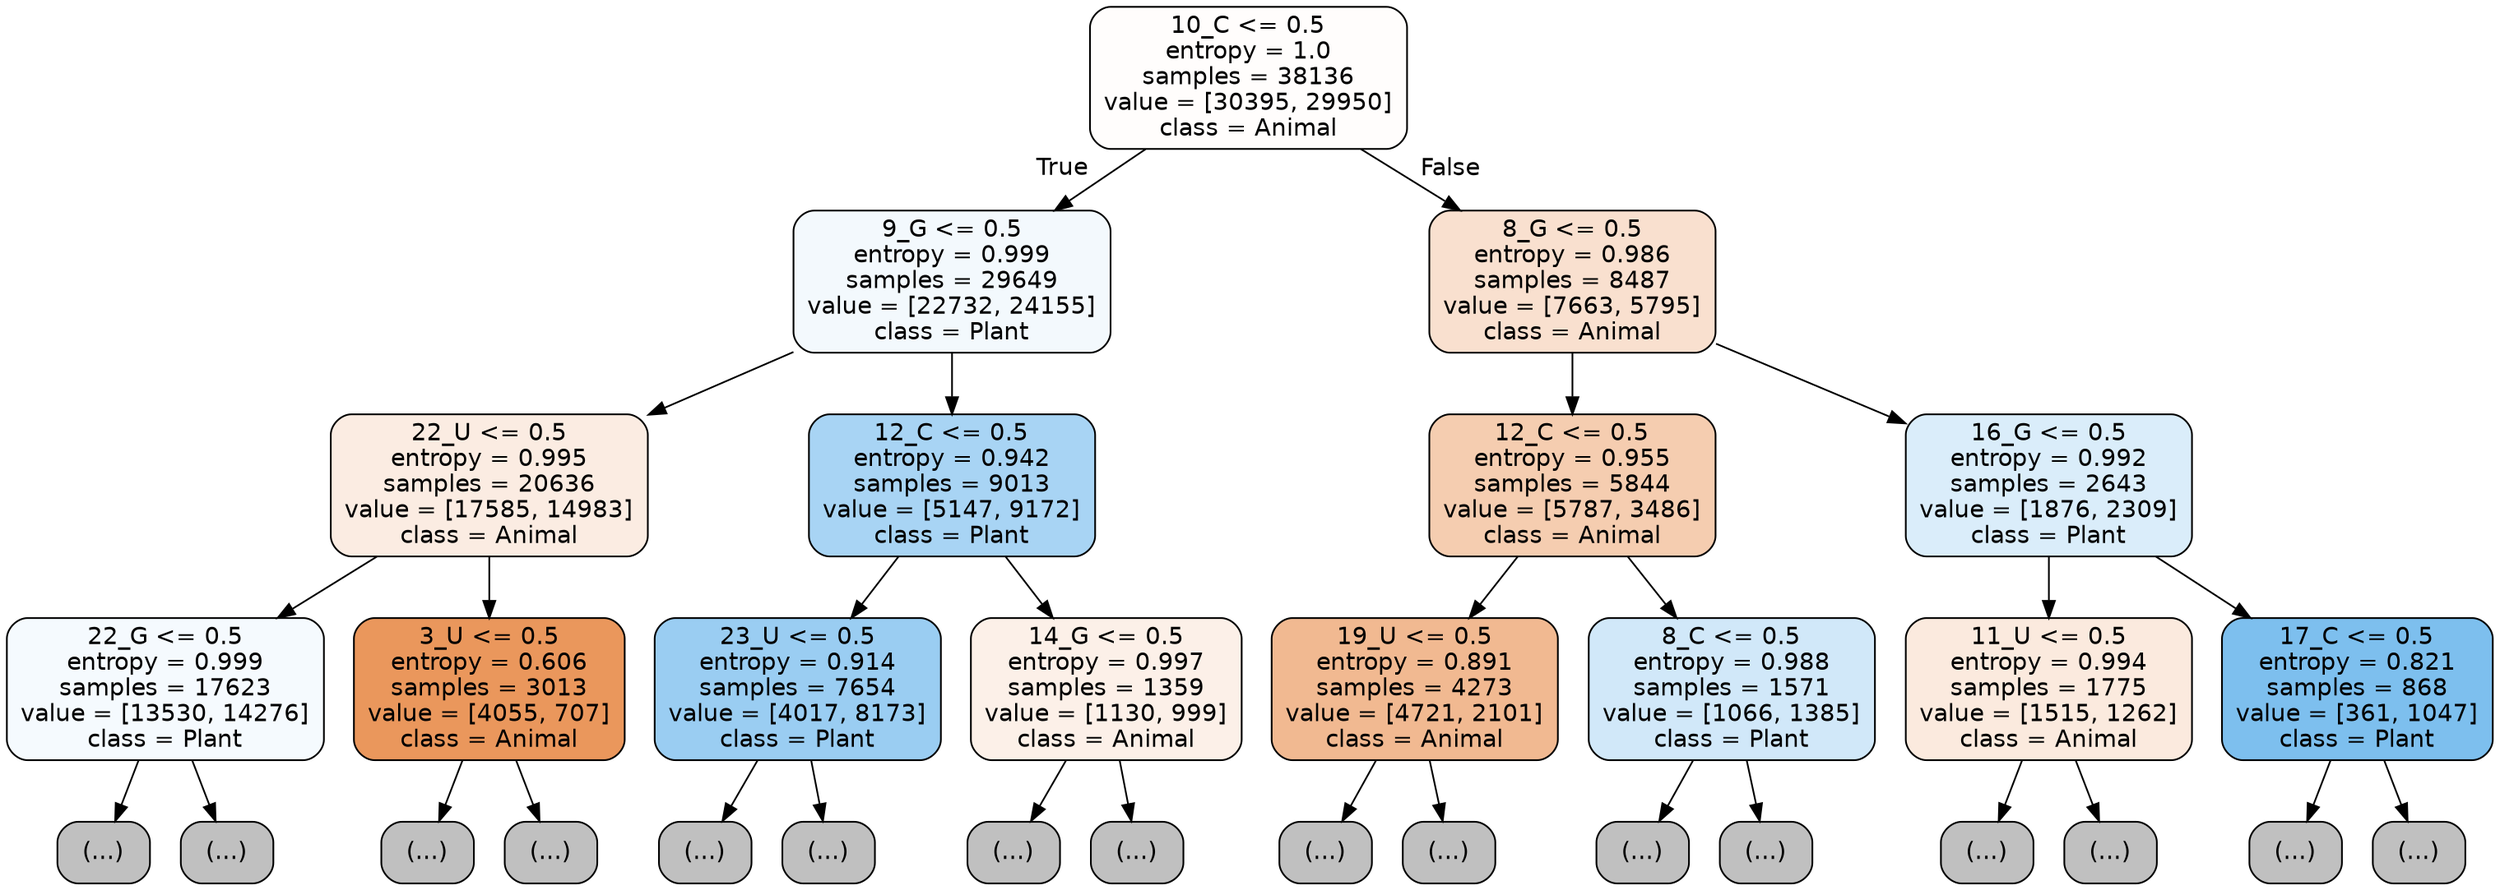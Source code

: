 digraph Tree {
node [shape=box, style="filled, rounded", color="black", fontname="helvetica"] ;
edge [fontname="helvetica"] ;
0 [label="10_C <= 0.5\nentropy = 1.0\nsamples = 38136\nvalue = [30395, 29950]\nclass = Animal", fillcolor="#fffdfc"] ;
1 [label="9_G <= 0.5\nentropy = 0.999\nsamples = 29649\nvalue = [22732, 24155]\nclass = Plant", fillcolor="#f3f9fd"] ;
0 -> 1 [labeldistance=2.5, labelangle=45, headlabel="True"] ;
2 [label="22_U <= 0.5\nentropy = 0.995\nsamples = 20636\nvalue = [17585, 14983]\nclass = Animal", fillcolor="#fbece2"] ;
1 -> 2 ;
3 [label="22_G <= 0.5\nentropy = 0.999\nsamples = 17623\nvalue = [13530, 14276]\nclass = Plant", fillcolor="#f5fafe"] ;
2 -> 3 ;
4 [label="(...)", fillcolor="#C0C0C0"] ;
3 -> 4 ;
7381 [label="(...)", fillcolor="#C0C0C0"] ;
3 -> 7381 ;
8456 [label="3_U <= 0.5\nentropy = 0.606\nsamples = 3013\nvalue = [4055, 707]\nclass = Animal", fillcolor="#ea975c"] ;
2 -> 8456 ;
8457 [label="(...)", fillcolor="#C0C0C0"] ;
8456 -> 8457 ;
9278 [label="(...)", fillcolor="#C0C0C0"] ;
8456 -> 9278 ;
9571 [label="12_C <= 0.5\nentropy = 0.942\nsamples = 9013\nvalue = [5147, 9172]\nclass = Plant", fillcolor="#a8d4f4"] ;
1 -> 9571 ;
9572 [label="23_U <= 0.5\nentropy = 0.914\nsamples = 7654\nvalue = [4017, 8173]\nclass = Plant", fillcolor="#9acdf2"] ;
9571 -> 9572 ;
9573 [label="(...)", fillcolor="#C0C0C0"] ;
9572 -> 9573 ;
12194 [label="(...)", fillcolor="#C0C0C0"] ;
9572 -> 12194 ;
12303 [label="14_G <= 0.5\nentropy = 0.997\nsamples = 1359\nvalue = [1130, 999]\nclass = Animal", fillcolor="#fcf0e8"] ;
9571 -> 12303 ;
12304 [label="(...)", fillcolor="#C0C0C0"] ;
12303 -> 12304 ;
12763 [label="(...)", fillcolor="#C0C0C0"] ;
12303 -> 12763 ;
12950 [label="8_G <= 0.5\nentropy = 0.986\nsamples = 8487\nvalue = [7663, 5795]\nclass = Animal", fillcolor="#f9e0cf"] ;
0 -> 12950 [labeldistance=2.5, labelangle=-45, headlabel="False"] ;
12951 [label="12_C <= 0.5\nentropy = 0.955\nsamples = 5844\nvalue = [5787, 3486]\nclass = Animal", fillcolor="#f5cdb0"] ;
12950 -> 12951 ;
12952 [label="19_U <= 0.5\nentropy = 0.891\nsamples = 4273\nvalue = [4721, 2101]\nclass = Animal", fillcolor="#f1b991"] ;
12951 -> 12952 ;
12953 [label="(...)", fillcolor="#C0C0C0"] ;
12952 -> 12953 ;
14584 [label="(...)", fillcolor="#C0C0C0"] ;
12952 -> 14584 ;
15047 [label="8_C <= 0.5\nentropy = 0.988\nsamples = 1571\nvalue = [1066, 1385]\nclass = Plant", fillcolor="#d1e8f9"] ;
12951 -> 15047 ;
15048 [label="(...)", fillcolor="#C0C0C0"] ;
15047 -> 15048 ;
15497 [label="(...)", fillcolor="#C0C0C0"] ;
15047 -> 15497 ;
15694 [label="16_G <= 0.5\nentropy = 0.992\nsamples = 2643\nvalue = [1876, 2309]\nclass = Plant", fillcolor="#daedfa"] ;
12950 -> 15694 ;
15695 [label="11_U <= 0.5\nentropy = 0.994\nsamples = 1775\nvalue = [1515, 1262]\nclass = Animal", fillcolor="#fbeade"] ;
15694 -> 15695 ;
15696 [label="(...)", fillcolor="#C0C0C0"] ;
15695 -> 15696 ;
16185 [label="(...)", fillcolor="#C0C0C0"] ;
15695 -> 16185 ;
16426 [label="17_C <= 0.5\nentropy = 0.821\nsamples = 868\nvalue = [361, 1047]\nclass = Plant", fillcolor="#7dbfee"] ;
15694 -> 16426 ;
16427 [label="(...)", fillcolor="#C0C0C0"] ;
16426 -> 16427 ;
16606 [label="(...)", fillcolor="#C0C0C0"] ;
16426 -> 16606 ;
}